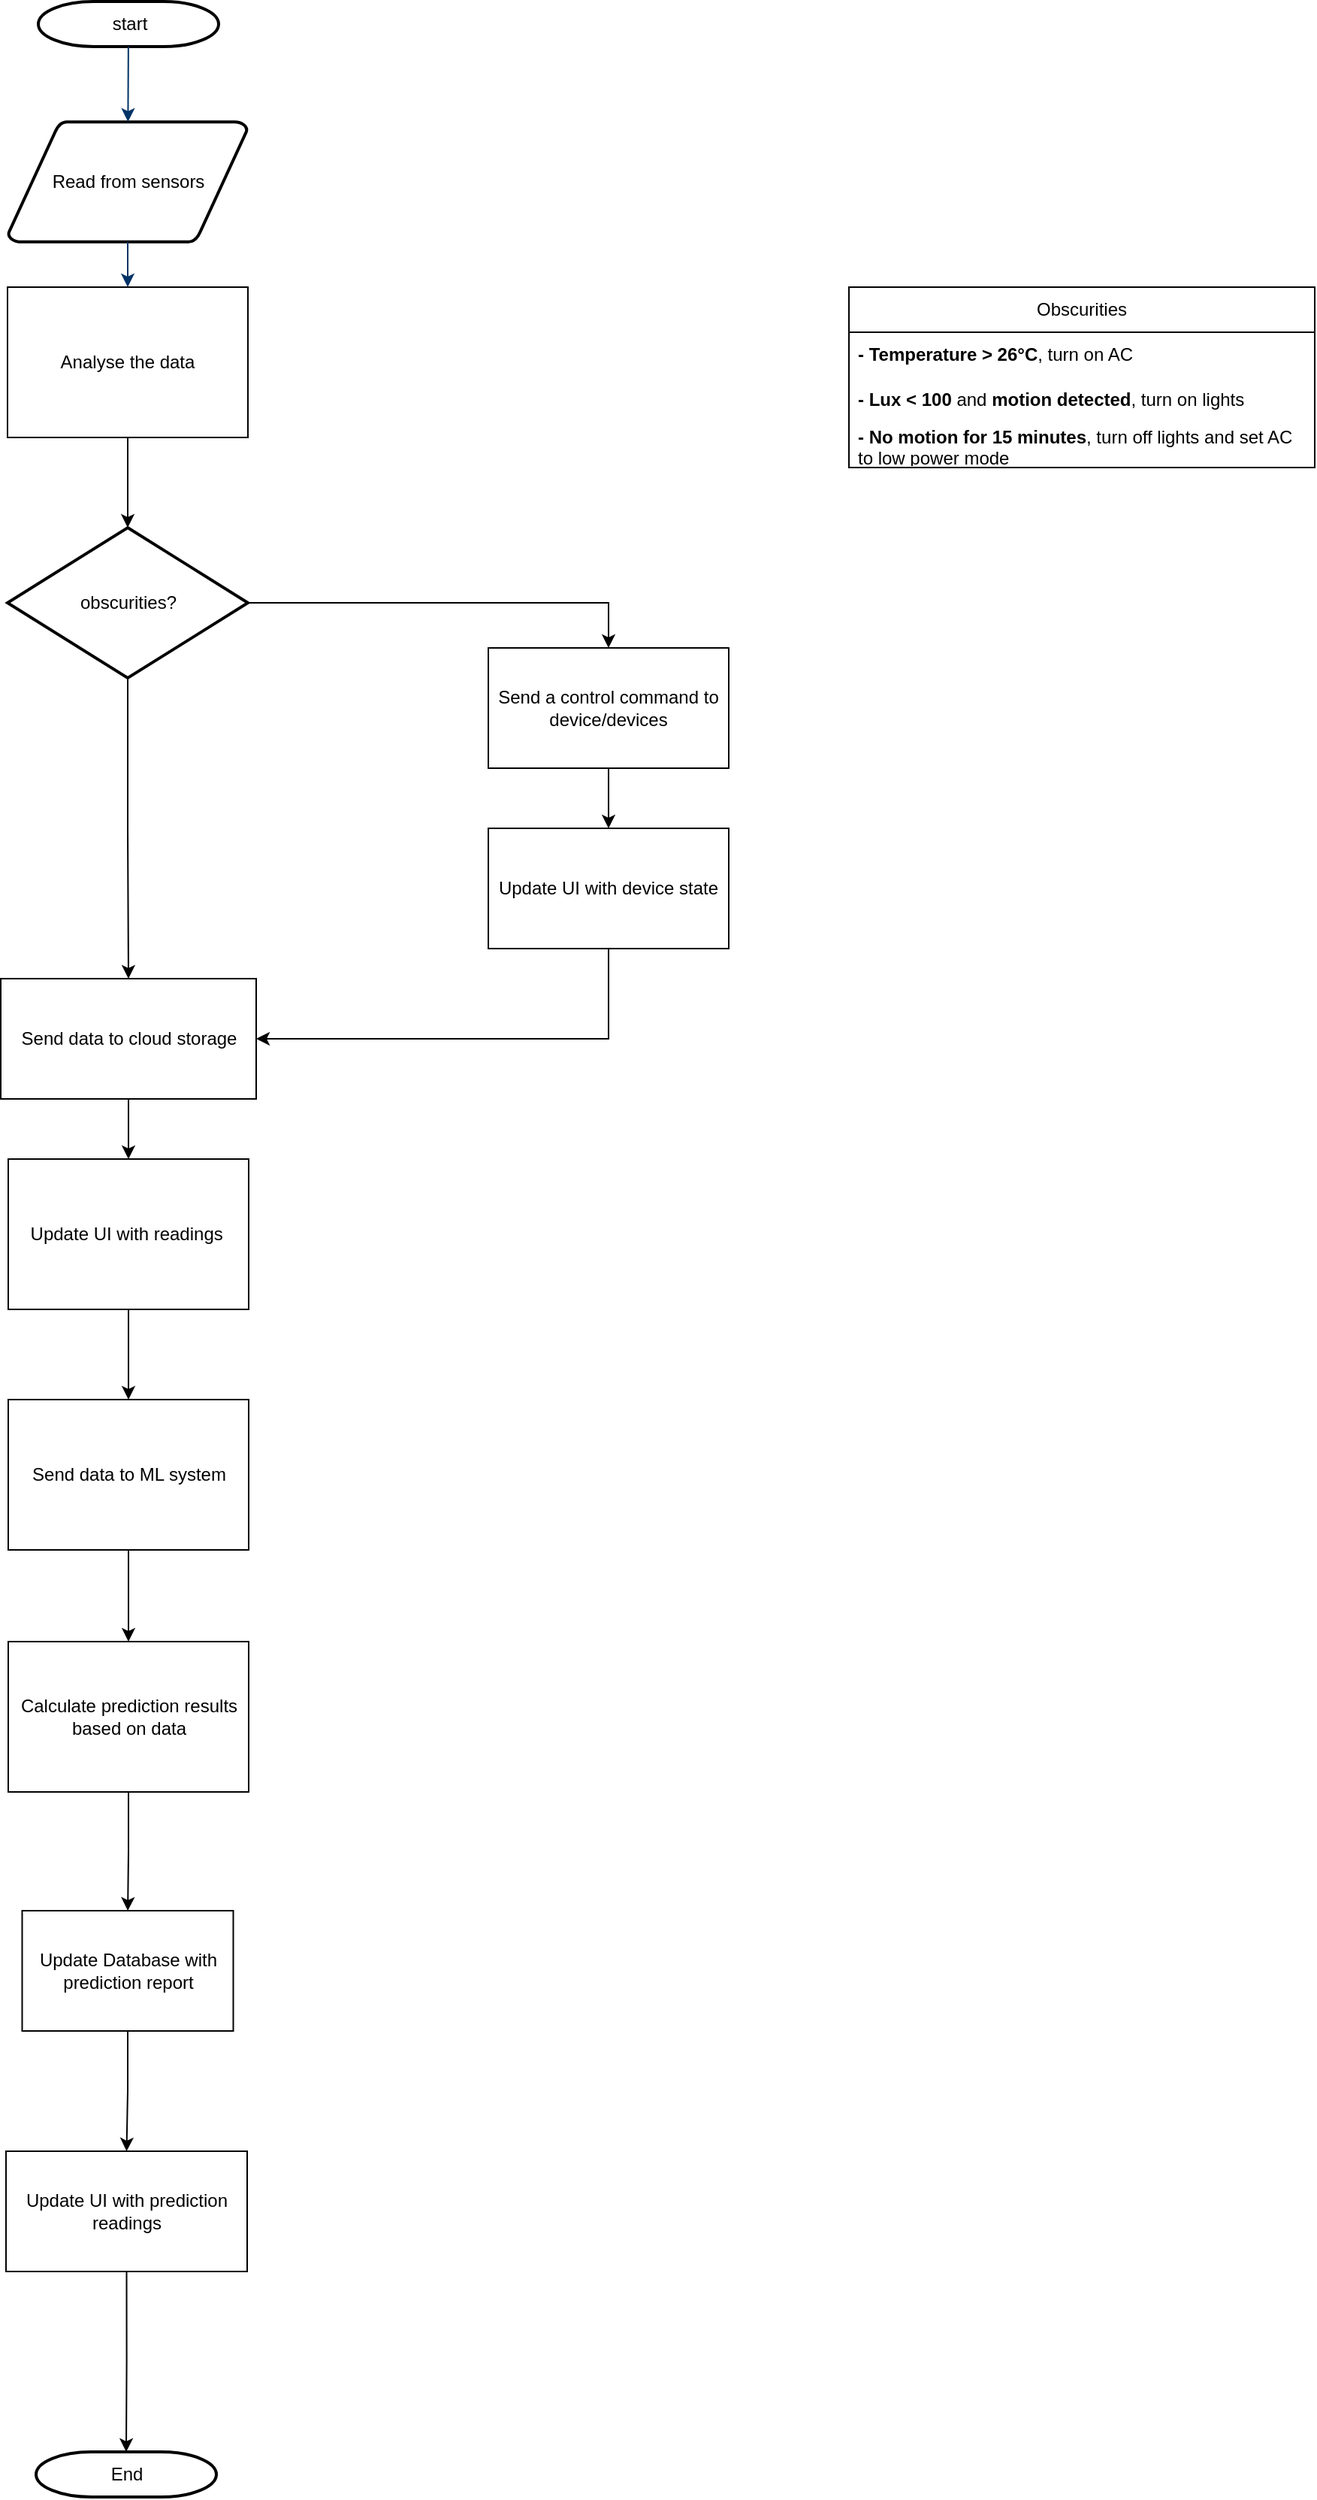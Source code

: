 <mxfile version="25.0.3">
  <diagram id="6a731a19-8d31-9384-78a2-239565b7b9f0" name="Page-1">
    <mxGraphModel dx="1674" dy="786" grid="1" gridSize="10" guides="1" tooltips="1" connect="1" arrows="1" fold="1" page="1" pageScale="1" pageWidth="1169" pageHeight="827" background="none" math="0" shadow="0">
      <root>
        <mxCell id="0" />
        <mxCell id="1" parent="0" />
        <mxCell id="2" value="start" style="shape=mxgraph.flowchart.terminator;strokeWidth=2;gradientColor=none;gradientDirection=north;fontStyle=0;html=1;" parent="1" vertex="1">
          <mxGeometry x="260.5" y="50" width="120" height="30" as="geometry" />
        </mxCell>
        <mxCell id="3" value="Read from sensors" style="shape=mxgraph.flowchart.data;strokeWidth=2;gradientColor=none;gradientDirection=north;fontStyle=0;html=1;" parent="1" vertex="1">
          <mxGeometry x="240.5" y="130" width="159" height="80" as="geometry" />
        </mxCell>
        <mxCell id="cduZeSpl5FfY2fh3-kXK-71" style="edgeStyle=orthogonalEdgeStyle;rounded=0;orthogonalLoop=1;jettySize=auto;html=1;exitX=1;exitY=0.5;exitDx=0;exitDy=0;exitPerimeter=0;entryX=0.5;entryY=0;entryDx=0;entryDy=0;" edge="1" parent="1" source="6" target="cduZeSpl5FfY2fh3-kXK-62">
          <mxGeometry relative="1" as="geometry" />
        </mxCell>
        <mxCell id="cduZeSpl5FfY2fh3-kXK-76" style="edgeStyle=orthogonalEdgeStyle;rounded=0;orthogonalLoop=1;jettySize=auto;html=1;exitX=0.5;exitY=1;exitDx=0;exitDy=0;exitPerimeter=0;entryX=0.5;entryY=0;entryDx=0;entryDy=0;" edge="1" parent="1" source="6" target="cduZeSpl5FfY2fh3-kXK-57">
          <mxGeometry relative="1" as="geometry">
            <mxPoint x="320" y="700" as="targetPoint" />
          </mxGeometry>
        </mxCell>
        <mxCell id="6" value="obscurities?" style="shape=mxgraph.flowchart.decision;strokeWidth=2;gradientColor=none;gradientDirection=north;fontStyle=0;html=1;" parent="1" vertex="1">
          <mxGeometry x="240" y="400" width="160" height="100" as="geometry" />
        </mxCell>
        <mxCell id="7" style="fontStyle=1;strokeColor=#003366;strokeWidth=1;html=1;" parent="1" source="2" target="3" edge="1">
          <mxGeometry relative="1" as="geometry" />
        </mxCell>
        <mxCell id="8" style="fontStyle=1;strokeColor=#003366;strokeWidth=1;html=1;entryX=0.5;entryY=0;entryDx=0;entryDy=0;" parent="1" source="3" target="cduZeSpl5FfY2fh3-kXK-55" edge="1">
          <mxGeometry relative="1" as="geometry">
            <mxPoint x="319" y="250" as="targetPoint" />
          </mxGeometry>
        </mxCell>
        <mxCell id="cduZeSpl5FfY2fh3-kXK-55" value="Analyse the data" style="rounded=0;whiteSpace=wrap;html=1;" vertex="1" parent="1">
          <mxGeometry x="240" y="240" width="160" height="100" as="geometry" />
        </mxCell>
        <mxCell id="cduZeSpl5FfY2fh3-kXK-74" style="edgeStyle=orthogonalEdgeStyle;rounded=0;orthogonalLoop=1;jettySize=auto;html=1;exitX=0.5;exitY=1;exitDx=0;exitDy=0;entryX=0.5;entryY=0;entryDx=0;entryDy=0;" edge="1" parent="1" source="cduZeSpl5FfY2fh3-kXK-57" target="cduZeSpl5FfY2fh3-kXK-58">
          <mxGeometry relative="1" as="geometry" />
        </mxCell>
        <mxCell id="cduZeSpl5FfY2fh3-kXK-57" value="Send data to cloud storage" style="rounded=0;whiteSpace=wrap;html=1;" vertex="1" parent="1">
          <mxGeometry x="235.5" y="700" width="170" height="80" as="geometry" />
        </mxCell>
        <mxCell id="cduZeSpl5FfY2fh3-kXK-79" style="edgeStyle=orthogonalEdgeStyle;rounded=0;orthogonalLoop=1;jettySize=auto;html=1;exitX=0.5;exitY=1;exitDx=0;exitDy=0;entryX=0.5;entryY=0;entryDx=0;entryDy=0;" edge="1" parent="1" source="cduZeSpl5FfY2fh3-kXK-58" target="cduZeSpl5FfY2fh3-kXK-59">
          <mxGeometry relative="1" as="geometry" />
        </mxCell>
        <mxCell id="cduZeSpl5FfY2fh3-kXK-58" value="Update UI with readings&amp;nbsp;" style="rounded=0;whiteSpace=wrap;html=1;" vertex="1" parent="1">
          <mxGeometry x="240.5" y="820" width="160" height="100" as="geometry" />
        </mxCell>
        <mxCell id="cduZeSpl5FfY2fh3-kXK-80" style="edgeStyle=orthogonalEdgeStyle;rounded=0;orthogonalLoop=1;jettySize=auto;html=1;exitX=0.5;exitY=1;exitDx=0;exitDy=0;" edge="1" parent="1" source="cduZeSpl5FfY2fh3-kXK-59" target="cduZeSpl5FfY2fh3-kXK-60">
          <mxGeometry relative="1" as="geometry" />
        </mxCell>
        <mxCell id="cduZeSpl5FfY2fh3-kXK-59" value="Send data to ML system" style="rounded=0;whiteSpace=wrap;html=1;" vertex="1" parent="1">
          <mxGeometry x="240.5" y="980" width="160" height="100" as="geometry" />
        </mxCell>
        <mxCell id="cduZeSpl5FfY2fh3-kXK-81" style="edgeStyle=orthogonalEdgeStyle;rounded=0;orthogonalLoop=1;jettySize=auto;html=1;exitX=0.5;exitY=1;exitDx=0;exitDy=0;" edge="1" parent="1" source="cduZeSpl5FfY2fh3-kXK-60" target="cduZeSpl5FfY2fh3-kXK-64">
          <mxGeometry relative="1" as="geometry" />
        </mxCell>
        <mxCell id="cduZeSpl5FfY2fh3-kXK-60" value="Calculate prediction results based on data" style="rounded=0;whiteSpace=wrap;html=1;" vertex="1" parent="1">
          <mxGeometry x="240.5" y="1141" width="160" height="100" as="geometry" />
        </mxCell>
        <mxCell id="cduZeSpl5FfY2fh3-kXK-72" style="edgeStyle=orthogonalEdgeStyle;rounded=0;orthogonalLoop=1;jettySize=auto;html=1;exitX=0.5;exitY=1;exitDx=0;exitDy=0;entryX=0.5;entryY=0;entryDx=0;entryDy=0;" edge="1" parent="1" source="cduZeSpl5FfY2fh3-kXK-62" target="cduZeSpl5FfY2fh3-kXK-66">
          <mxGeometry relative="1" as="geometry" />
        </mxCell>
        <mxCell id="cduZeSpl5FfY2fh3-kXK-62" value="Send a control command to device/devices" style="rounded=0;whiteSpace=wrap;html=1;" vertex="1" parent="1">
          <mxGeometry x="560" y="480" width="160" height="80" as="geometry" />
        </mxCell>
        <mxCell id="cduZeSpl5FfY2fh3-kXK-82" style="edgeStyle=orthogonalEdgeStyle;rounded=0;orthogonalLoop=1;jettySize=auto;html=1;exitX=0.5;exitY=1;exitDx=0;exitDy=0;entryX=0.5;entryY=0;entryDx=0;entryDy=0;" edge="1" parent="1" source="cduZeSpl5FfY2fh3-kXK-64" target="cduZeSpl5FfY2fh3-kXK-65">
          <mxGeometry relative="1" as="geometry" />
        </mxCell>
        <mxCell id="cduZeSpl5FfY2fh3-kXK-64" value="Update Database with prediction report" style="rounded=0;whiteSpace=wrap;html=1;" vertex="1" parent="1">
          <mxGeometry x="249.75" y="1320" width="140.5" height="80" as="geometry" />
        </mxCell>
        <mxCell id="cduZeSpl5FfY2fh3-kXK-83" style="edgeStyle=orthogonalEdgeStyle;rounded=0;orthogonalLoop=1;jettySize=auto;html=1;exitX=0.5;exitY=1;exitDx=0;exitDy=0;" edge="1" parent="1" source="cduZeSpl5FfY2fh3-kXK-65" target="cduZeSpl5FfY2fh3-kXK-68">
          <mxGeometry relative="1" as="geometry" />
        </mxCell>
        <mxCell id="cduZeSpl5FfY2fh3-kXK-65" value="Update UI with prediction readings" style="rounded=0;whiteSpace=wrap;html=1;" vertex="1" parent="1">
          <mxGeometry x="239" y="1480" width="160.5" height="80" as="geometry" />
        </mxCell>
        <mxCell id="cduZeSpl5FfY2fh3-kXK-78" style="edgeStyle=orthogonalEdgeStyle;rounded=0;orthogonalLoop=1;jettySize=auto;html=1;exitX=0.5;exitY=1;exitDx=0;exitDy=0;entryX=1;entryY=0.5;entryDx=0;entryDy=0;" edge="1" parent="1" source="cduZeSpl5FfY2fh3-kXK-66" target="cduZeSpl5FfY2fh3-kXK-57">
          <mxGeometry relative="1" as="geometry" />
        </mxCell>
        <mxCell id="cduZeSpl5FfY2fh3-kXK-66" value="Update UI with device state" style="rounded=0;whiteSpace=wrap;html=1;" vertex="1" parent="1">
          <mxGeometry x="560" y="600" width="160" height="80" as="geometry" />
        </mxCell>
        <mxCell id="cduZeSpl5FfY2fh3-kXK-68" value="End" style="shape=mxgraph.flowchart.terminator;strokeWidth=2;gradientColor=none;gradientDirection=north;fontStyle=0;html=1;" vertex="1" parent="1">
          <mxGeometry x="259" y="1680" width="120" height="30" as="geometry" />
        </mxCell>
        <mxCell id="cduZeSpl5FfY2fh3-kXK-70" style="edgeStyle=orthogonalEdgeStyle;rounded=0;orthogonalLoop=1;jettySize=auto;html=1;exitX=0.5;exitY=1;exitDx=0;exitDy=0;entryX=0.5;entryY=0;entryDx=0;entryDy=0;entryPerimeter=0;" edge="1" parent="1" source="cduZeSpl5FfY2fh3-kXK-55" target="6">
          <mxGeometry relative="1" as="geometry" />
        </mxCell>
        <mxCell id="cduZeSpl5FfY2fh3-kXK-84" value="Obscurities" style="swimlane;fontStyle=0;childLayout=stackLayout;horizontal=1;startSize=30;horizontalStack=0;resizeParent=1;resizeParentMax=0;resizeLast=0;collapsible=1;marginBottom=0;whiteSpace=wrap;html=1;" vertex="1" parent="1">
          <mxGeometry x="800" y="240" width="310" height="120" as="geometry" />
        </mxCell>
        <mxCell id="cduZeSpl5FfY2fh3-kXK-85" value="&lt;strong&gt;- Temperature &amp;gt; 26°C&lt;/strong&gt;, turn on AC" style="text;strokeColor=none;fillColor=none;align=left;verticalAlign=middle;spacingLeft=4;spacingRight=4;overflow=hidden;points=[[0,0.5],[1,0.5]];portConstraint=eastwest;rotatable=0;whiteSpace=wrap;html=1;" vertex="1" parent="cduZeSpl5FfY2fh3-kXK-84">
          <mxGeometry y="30" width="310" height="30" as="geometry" />
        </mxCell>
        <mxCell id="cduZeSpl5FfY2fh3-kXK-86" value="&lt;strong&gt;- Lux &amp;lt; 100&lt;/strong&gt; and &lt;strong&gt;motion detected&lt;/strong&gt;, turn on lights" style="text;strokeColor=none;fillColor=none;align=left;verticalAlign=middle;spacingLeft=4;spacingRight=4;overflow=hidden;points=[[0,0.5],[1,0.5]];portConstraint=eastwest;rotatable=0;whiteSpace=wrap;html=1;" vertex="1" parent="cduZeSpl5FfY2fh3-kXK-84">
          <mxGeometry y="60" width="310" height="30" as="geometry" />
        </mxCell>
        <mxCell id="cduZeSpl5FfY2fh3-kXK-87" value="&lt;strong&gt;- No motion for 15 minutes&lt;/strong&gt;, turn off lights and set AC to low power mode" style="text;strokeColor=none;fillColor=none;align=left;verticalAlign=middle;spacingLeft=4;spacingRight=4;overflow=hidden;points=[[0,0.5],[1,0.5]];portConstraint=eastwest;rotatable=0;whiteSpace=wrap;html=1;" vertex="1" parent="cduZeSpl5FfY2fh3-kXK-84">
          <mxGeometry y="90" width="310" height="30" as="geometry" />
        </mxCell>
      </root>
    </mxGraphModel>
  </diagram>
</mxfile>

